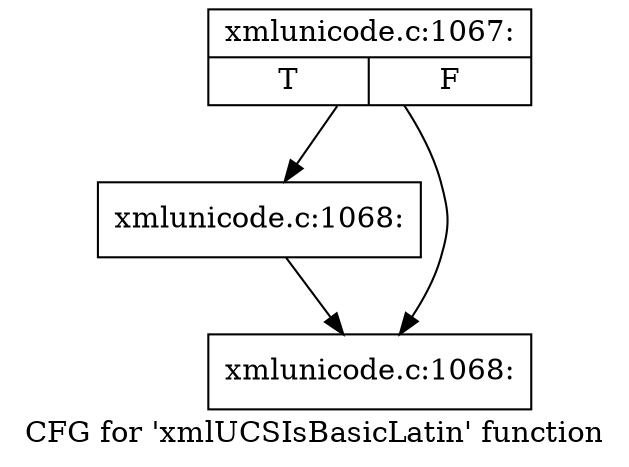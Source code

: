 digraph "CFG for 'xmlUCSIsBasicLatin' function" {
	label="CFG for 'xmlUCSIsBasicLatin' function";

	Node0x4e0ec20 [shape=record,label="{xmlunicode.c:1067:|{<s0>T|<s1>F}}"];
	Node0x4e0ec20 -> Node0x4e0ee30;
	Node0x4e0ec20 -> Node0x4e0b310;
	Node0x4e0ee30 [shape=record,label="{xmlunicode.c:1068:}"];
	Node0x4e0ee30 -> Node0x4e0b310;
	Node0x4e0b310 [shape=record,label="{xmlunicode.c:1068:}"];
}
